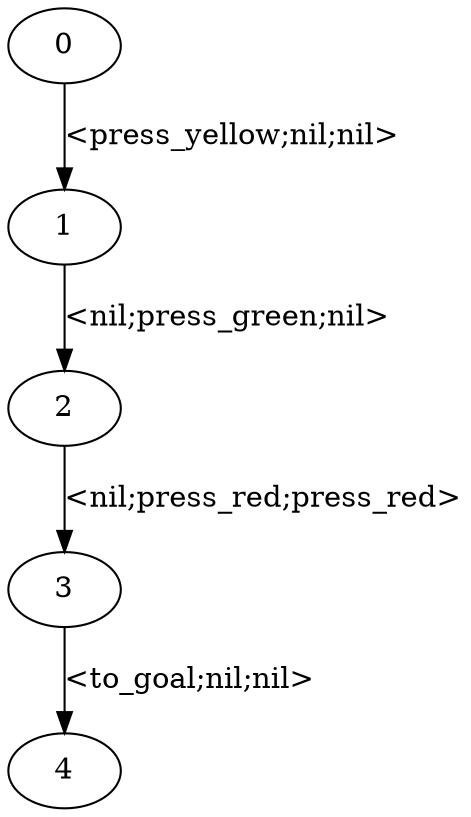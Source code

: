 digraph witness0 {
 0 [label="0",shape=ellipse]
 1 [label="1",shape=ellipse]
 2 [label="2",shape=ellipse]
 3 [label="3",shape=ellipse]
 4 [label="4",shape=ellipse]
    0 -> 1[label="<press_yellow;nil;nil>"]
    1 -> 2[label="<nil;press_green;nil>"]
    2 -> 3[label="<nil;press_red;press_red>"]
    3 -> 4[label="<to_goal;nil;nil>"]
}
